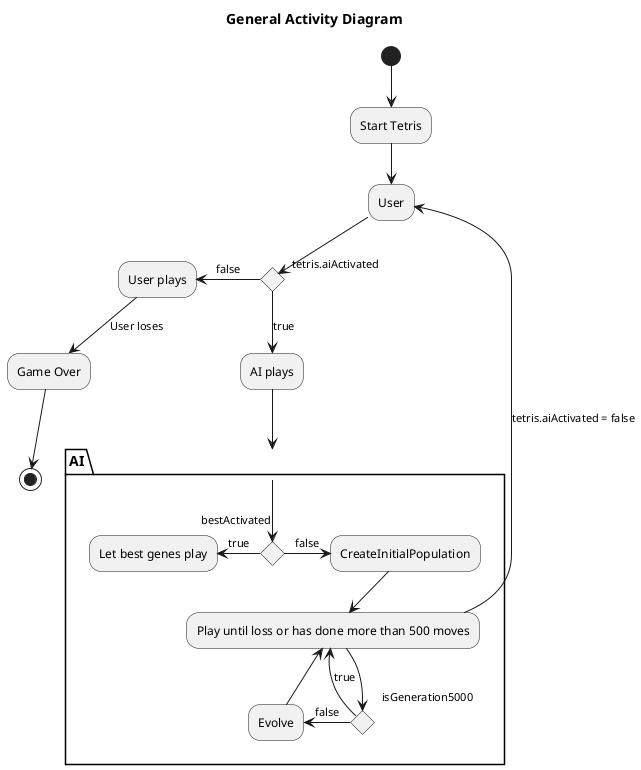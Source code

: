 @startuml generalActivity

title ==General Activity Diagram==

(*) --> "Start Tetris"
-->"User"
if "tetris.aiActivated" then
-down->[true] "AI plays"
else
-left->[false] "User plays"
-->[User loses] "Game Over"
endif
partition AI {
    "AI plays"-down->"AI"
    if " bestActivated"
    -left->[true] Let best genes play
    else
    -right->[false] CreateInitialPopulation
    endif
    --> Play until loss or has done more than 500 moves
    if "isGeneration5000"
    -left->[true] "Play until loss or has done more than 500 moves"
    else
    -left->[false] Evolve
    -up-> Play until loss or has done more than 500 moves
    endif
}

-up->[tetris.aiActivated = false] User

"Game Over" --> (*)

@enduml 
